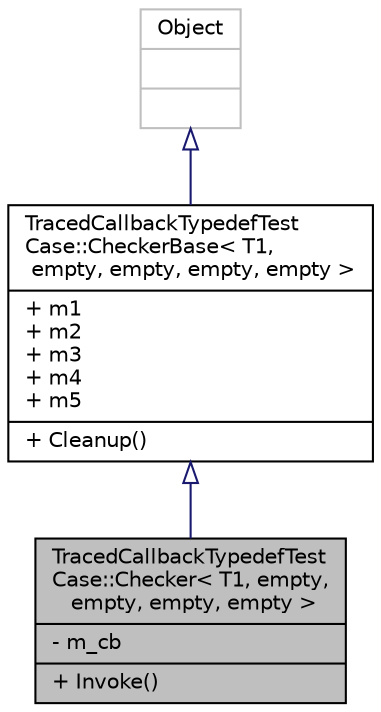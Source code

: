 digraph "TracedCallbackTypedefTestCase::Checker&lt; T1, empty, empty, empty, empty &gt;"
{
  edge [fontname="Helvetica",fontsize="10",labelfontname="Helvetica",labelfontsize="10"];
  node [fontname="Helvetica",fontsize="10",shape=record];
  Node1 [label="{TracedCallbackTypedefTest\lCase::Checker\< T1, empty,\l empty, empty, empty \>\n|- m_cb\l|+ Invoke()\l}",height=0.2,width=0.4,color="black", fillcolor="grey75", style="filled", fontcolor="black"];
  Node2 -> Node1 [dir="back",color="midnightblue",fontsize="10",style="solid",arrowtail="onormal"];
  Node2 [label="{TracedCallbackTypedefTest\lCase::CheckerBase\< T1,\l empty, empty, empty, empty \>\n|+ m1\l+ m2\l+ m3\l+ m4\l+ m5\l|+ Cleanup()\l}",height=0.2,width=0.4,color="black", fillcolor="white", style="filled",URL="$d0/d9e/classTracedCallbackTypedefTestCase_1_1CheckerBase.html"];
  Node3 -> Node2 [dir="back",color="midnightblue",fontsize="10",style="solid",arrowtail="onormal"];
  Node3 [label="{Object\n||}",height=0.2,width=0.4,color="grey75", fillcolor="white", style="filled"];
}
